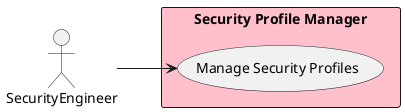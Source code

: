 @startuml

left to right direction


Actor "SecurityEngineer" as SecurityEngineer


rectangle "Security Profile Manager" as spm #pink {
        usecase "Manage Security Profiles" as ManageSecurityProfiles
    SecurityEngineer --> ManageSecurityProfiles

}


@enduml
